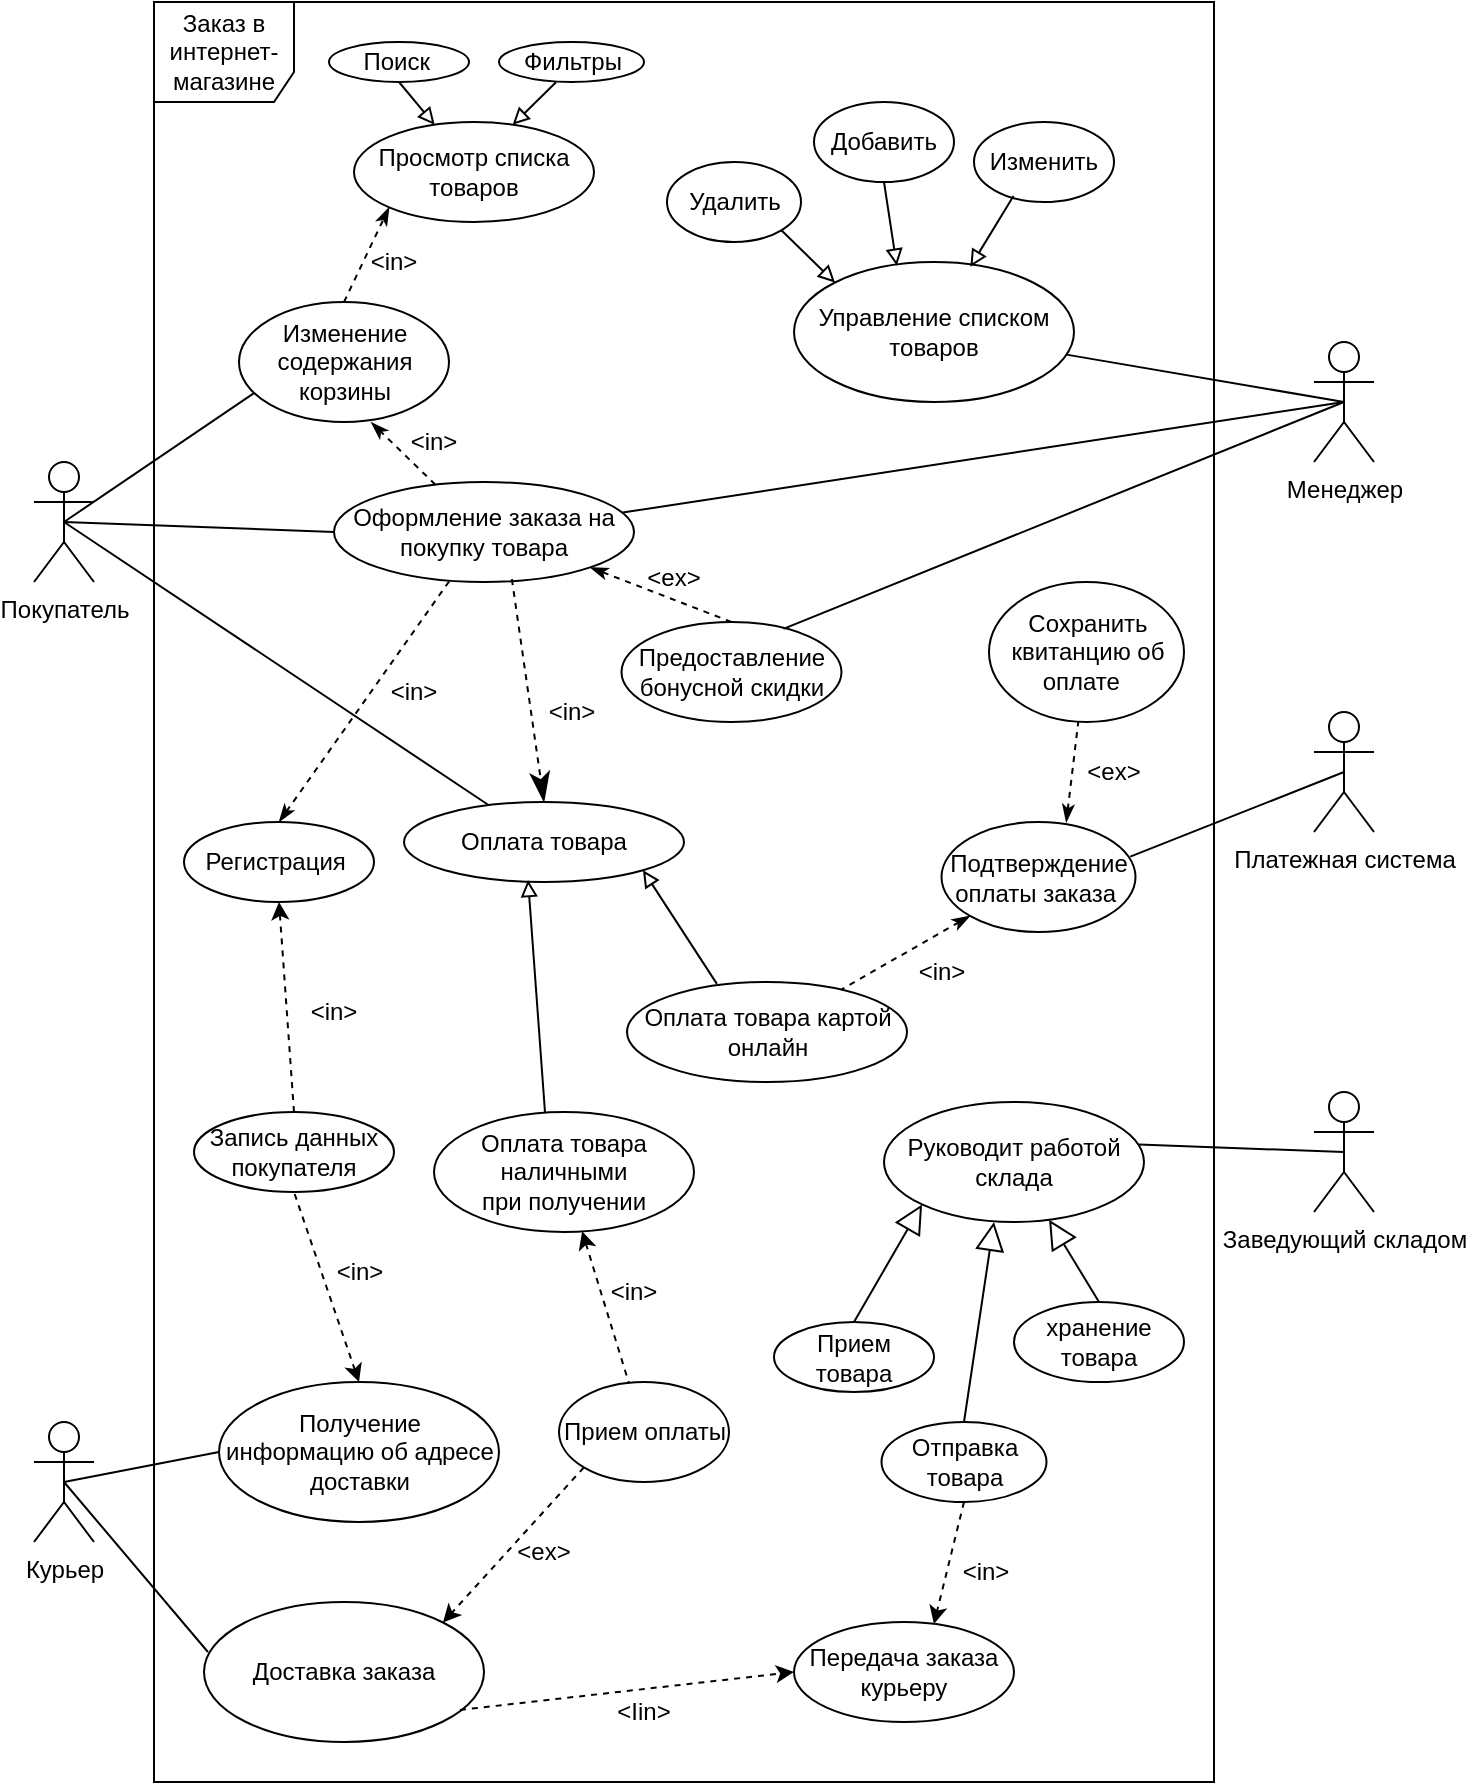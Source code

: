 <mxfile version="20.7.4" type="github">
  <diagram id="VsPfUK0BsPWMCRSnXzUu" name="Страница 1">
    <mxGraphModel dx="1707" dy="1631" grid="1" gridSize="10" guides="1" tooltips="1" connect="1" arrows="1" fold="1" page="1" pageScale="1" pageWidth="827" pageHeight="1169" math="0" shadow="0">
      <root>
        <mxCell id="0" />
        <mxCell id="1" parent="0" />
        <mxCell id="DnLe0oTCJf5O1xozWFYB-38" value="Заказ в интернет-магазине" style="shape=umlFrame;whiteSpace=wrap;html=1;width=70;height=50;" vertex="1" parent="1">
          <mxGeometry x="60" y="-60" width="530" height="890" as="geometry" />
        </mxCell>
        <mxCell id="5ew_u-OObYazUknkJd4i-4" value="Покупатель" style="shape=umlActor;verticalLabelPosition=bottom;verticalAlign=top;html=1;outlineConnect=0;" parent="1" vertex="1">
          <mxGeometry y="170" width="30" height="60" as="geometry" />
        </mxCell>
        <mxCell id="5ew_u-OObYazUknkJd4i-5" value="Менеджер" style="shape=umlActor;verticalLabelPosition=bottom;verticalAlign=top;html=1;outlineConnect=0;" parent="1" vertex="1">
          <mxGeometry x="640" y="110" width="30" height="60" as="geometry" />
        </mxCell>
        <mxCell id="5ew_u-OObYazUknkJd4i-12" value="Просмотр списка товаров" style="ellipse;whiteSpace=wrap;html=1;" parent="1" vertex="1">
          <mxGeometry x="160" width="120" height="50" as="geometry" />
        </mxCell>
        <mxCell id="5ew_u-OObYazUknkJd4i-13" value="Изменение содержания корзины" style="ellipse;whiteSpace=wrap;html=1;" parent="1" vertex="1">
          <mxGeometry x="102.5" y="90" width="105" height="60" as="geometry" />
        </mxCell>
        <mxCell id="5ew_u-OObYazUknkJd4i-15" value="Оформление заказа на покупку товара" style="ellipse;whiteSpace=wrap;html=1;" parent="1" vertex="1">
          <mxGeometry x="150" y="180" width="150" height="50" as="geometry" />
        </mxCell>
        <mxCell id="5ew_u-OObYazUknkJd4i-16" value="Оплата товара" style="ellipse;whiteSpace=wrap;html=1;" parent="1" vertex="1">
          <mxGeometry x="185" y="340" width="140" height="40" as="geometry" />
        </mxCell>
        <mxCell id="5ew_u-OObYazUknkJd4i-17" value="Регистрация&amp;nbsp;" style="ellipse;whiteSpace=wrap;html=1;" parent="1" vertex="1">
          <mxGeometry x="75" y="350" width="95" height="40" as="geometry" />
        </mxCell>
        <mxCell id="5ew_u-OObYazUknkJd4i-18" value="Предоставление бонусной скидки" style="ellipse;whiteSpace=wrap;html=1;" parent="1" vertex="1">
          <mxGeometry x="293.75" y="250" width="110" height="50" as="geometry" />
        </mxCell>
        <mxCell id="5ew_u-OObYazUknkJd4i-20" value="" style="endArrow=none;html=1;rounded=0;exitX=0.5;exitY=0.5;exitDx=0;exitDy=0;exitPerimeter=0;entryX=0;entryY=0.5;entryDx=0;entryDy=0;" parent="1" source="5ew_u-OObYazUknkJd4i-4" target="5ew_u-OObYazUknkJd4i-15" edge="1">
          <mxGeometry width="50" height="50" relative="1" as="geometry">
            <mxPoint x="110" y="260" as="sourcePoint" />
            <mxPoint x="160" y="210" as="targetPoint" />
          </mxGeometry>
        </mxCell>
        <mxCell id="5ew_u-OObYazUknkJd4i-21" value="" style="endArrow=none;html=1;rounded=0;exitX=0.5;exitY=0;exitDx=0;exitDy=0;startArrow=classicThin;startFill=1;dashed=1;" parent="1" source="5ew_u-OObYazUknkJd4i-17" target="5ew_u-OObYazUknkJd4i-15" edge="1">
          <mxGeometry width="50" height="50" relative="1" as="geometry">
            <mxPoint x="160" y="280" as="sourcePoint" />
            <mxPoint x="210" y="230" as="targetPoint" />
          </mxGeometry>
        </mxCell>
        <mxCell id="5ew_u-OObYazUknkJd4i-22" value="" style="endArrow=classicThin;html=1;rounded=0;exitX=0.5;exitY=0;exitDx=0;exitDy=0;entryX=1;entryY=1;entryDx=0;entryDy=0;dashed=1;endFill=1;" parent="1" source="5ew_u-OObYazUknkJd4i-18" target="5ew_u-OObYazUknkJd4i-15" edge="1">
          <mxGeometry width="50" height="50" relative="1" as="geometry">
            <mxPoint x="270" y="270" as="sourcePoint" />
            <mxPoint x="270" y="220" as="targetPoint" />
          </mxGeometry>
        </mxCell>
        <mxCell id="5ew_u-OObYazUknkJd4i-24" value="Оплата товара наличными&lt;br&gt;при получении" style="ellipse;whiteSpace=wrap;html=1;" parent="1" vertex="1">
          <mxGeometry x="200" y="495" width="130" height="60" as="geometry" />
        </mxCell>
        <mxCell id="5ew_u-OObYazUknkJd4i-25" value="Оплата товара картой онлайн" style="ellipse;whiteSpace=wrap;html=1;" parent="1" vertex="1">
          <mxGeometry x="296.5" y="430" width="140" height="50" as="geometry" />
        </mxCell>
        <mxCell id="5ew_u-OObYazUknkJd4i-27" value="&amp;lt;ex&amp;gt;" style="text;html=1;strokeColor=none;fillColor=none;align=center;verticalAlign=middle;whiteSpace=wrap;rounded=0;" parent="1" vertex="1">
          <mxGeometry x="305" y="225" width="30" height="5" as="geometry" />
        </mxCell>
        <mxCell id="5ew_u-OObYazUknkJd4i-28" value="&amp;lt;in&amp;gt;" style="text;html=1;strokeColor=none;fillColor=none;align=center;verticalAlign=middle;whiteSpace=wrap;rounded=0;" parent="1" vertex="1">
          <mxGeometry x="165" y="275" width="50" height="20" as="geometry" />
        </mxCell>
        <mxCell id="5ew_u-OObYazUknkJd4i-29" value="" style="endArrow=none;html=1;rounded=0;entryX=0.5;entryY=0.5;entryDx=0;entryDy=0;entryPerimeter=0;" parent="1" source="5ew_u-OObYazUknkJd4i-16" target="5ew_u-OObYazUknkJd4i-4" edge="1">
          <mxGeometry width="50" height="50" relative="1" as="geometry">
            <mxPoint x="120" y="350" as="sourcePoint" />
            <mxPoint x="170" y="300" as="targetPoint" />
          </mxGeometry>
        </mxCell>
        <mxCell id="5ew_u-OObYazUknkJd4i-30" value="" style="endArrow=block;html=1;rounded=0;entryX=0.443;entryY=0.975;entryDx=0;entryDy=0;entryPerimeter=0;exitX=0.427;exitY=0.004;exitDx=0;exitDy=0;exitPerimeter=0;startArrow=none;startFill=0;endFill=0;" parent="1" source="5ew_u-OObYazUknkJd4i-24" target="5ew_u-OObYazUknkJd4i-16" edge="1">
          <mxGeometry width="50" height="50" relative="1" as="geometry">
            <mxPoint x="140" y="410" as="sourcePoint" />
            <mxPoint x="190" y="360" as="targetPoint" />
          </mxGeometry>
        </mxCell>
        <mxCell id="5ew_u-OObYazUknkJd4i-31" value="" style="endArrow=block;html=1;rounded=0;endFill=0;exitX=0.321;exitY=0.019;exitDx=0;exitDy=0;exitPerimeter=0;entryX=1;entryY=1;entryDx=0;entryDy=0;" parent="1" source="5ew_u-OObYazUknkJd4i-25" target="5ew_u-OObYazUknkJd4i-16" edge="1">
          <mxGeometry width="50" height="50" relative="1" as="geometry">
            <mxPoint x="310" y="410" as="sourcePoint" />
            <mxPoint x="380" y="350" as="targetPoint" />
          </mxGeometry>
        </mxCell>
        <mxCell id="5ew_u-OObYazUknkJd4i-32" value="Управление списком товаров" style="ellipse;whiteSpace=wrap;html=1;" parent="1" vertex="1">
          <mxGeometry x="380" y="70" width="140" height="70" as="geometry" />
        </mxCell>
        <mxCell id="5ew_u-OObYazUknkJd4i-37" value="" style="endArrow=none;html=1;rounded=0;exitX=0.736;exitY=0.069;exitDx=0;exitDy=0;exitPerimeter=0;entryX=0.5;entryY=0.5;entryDx=0;entryDy=0;entryPerimeter=0;" parent="1" source="5ew_u-OObYazUknkJd4i-18" target="5ew_u-OObYazUknkJd4i-5" edge="1">
          <mxGeometry width="50" height="50" relative="1" as="geometry">
            <mxPoint x="510" y="110" as="sourcePoint" />
            <mxPoint x="560" y="60" as="targetPoint" />
          </mxGeometry>
        </mxCell>
        <mxCell id="5ew_u-OObYazUknkJd4i-38" value="" style="endArrow=none;html=1;rounded=0;entryX=0.5;entryY=0.5;entryDx=0;entryDy=0;entryPerimeter=0;" parent="1" source="5ew_u-OObYazUknkJd4i-32" target="5ew_u-OObYazUknkJd4i-5" edge="1">
          <mxGeometry width="50" height="50" relative="1" as="geometry">
            <mxPoint x="500" y="100" as="sourcePoint" />
            <mxPoint x="550" y="50" as="targetPoint" />
          </mxGeometry>
        </mxCell>
        <mxCell id="5ew_u-OObYazUknkJd4i-46" value="" style="endArrow=classicThin;html=1;rounded=0;entryX=0;entryY=1;entryDx=0;entryDy=0;exitX=0.5;exitY=0;exitDx=0;exitDy=0;startArrow=none;startFill=0;dashed=1;endFill=1;" parent="1" source="5ew_u-OObYazUknkJd4i-13" target="5ew_u-OObYazUknkJd4i-12" edge="1">
          <mxGeometry width="50" height="50" relative="1" as="geometry">
            <mxPoint x="200" y="110" as="sourcePoint" />
            <mxPoint x="250" y="60" as="targetPoint" />
          </mxGeometry>
        </mxCell>
        <mxCell id="5ew_u-OObYazUknkJd4i-47" value="&amp;lt;in&amp;gt;" style="text;html=1;strokeColor=none;fillColor=none;align=center;verticalAlign=middle;whiteSpace=wrap;rounded=0;" parent="1" vertex="1">
          <mxGeometry x="160" y="60" width="40" height="20" as="geometry" />
        </mxCell>
        <mxCell id="5ew_u-OObYazUknkJd4i-50" value="" style="endArrow=classicThin;html=1;rounded=0;dashed=1;entryX=0.629;entryY=1.002;entryDx=0;entryDy=0;entryPerimeter=0;startArrow=none;startFill=0;endFill=1;" parent="1" source="5ew_u-OObYazUknkJd4i-15" target="5ew_u-OObYazUknkJd4i-13" edge="1">
          <mxGeometry width="50" height="50" relative="1" as="geometry">
            <mxPoint x="150" y="200" as="sourcePoint" />
            <mxPoint x="200" y="150" as="targetPoint" />
          </mxGeometry>
        </mxCell>
        <mxCell id="5ew_u-OObYazUknkJd4i-52" value="&amp;lt;in&amp;gt;" style="text;html=1;strokeColor=none;fillColor=none;align=center;verticalAlign=middle;whiteSpace=wrap;rounded=0;" parent="1" vertex="1">
          <mxGeometry x="180" y="150" width="40" height="20" as="geometry" />
        </mxCell>
        <mxCell id="5ew_u-OObYazUknkJd4i-58" value="" style="endArrow=none;dashed=1;html=1;rounded=0;exitX=0.643;exitY=0.003;exitDx=0;exitDy=0;endFill=0;exitPerimeter=0;startArrow=classicThin;startFill=1;" parent="1" source="5ew_u-OObYazUknkJd4i-63" target="5ew_u-OObYazUknkJd4i-59" edge="1">
          <mxGeometry width="50" height="50" relative="1" as="geometry">
            <mxPoint x="370" y="290" as="sourcePoint" />
            <mxPoint x="420" y="240" as="targetPoint" />
          </mxGeometry>
        </mxCell>
        <mxCell id="5ew_u-OObYazUknkJd4i-59" value="Сохранить квитанцию об оплате&amp;nbsp;&amp;nbsp;" style="ellipse;whiteSpace=wrap;html=1;" parent="1" vertex="1">
          <mxGeometry x="477.5" y="230" width="97.5" height="70" as="geometry" />
        </mxCell>
        <mxCell id="5ew_u-OObYazUknkJd4i-60" value="&amp;lt;ex&amp;gt;" style="text;html=1;strokeColor=none;fillColor=none;align=center;verticalAlign=middle;whiteSpace=wrap;rounded=0;" parent="1" vertex="1">
          <mxGeometry x="525" y="315" width="30" height="20" as="geometry" />
        </mxCell>
        <mxCell id="5ew_u-OObYazUknkJd4i-61" value="" style="endArrow=none;html=1;rounded=0;dashed=1;startArrow=classicThin;startFill=1;" parent="1" source="5ew_u-OObYazUknkJd4i-63" target="5ew_u-OObYazUknkJd4i-25" edge="1">
          <mxGeometry width="50" height="50" relative="1" as="geometry">
            <mxPoint x="370" y="290" as="sourcePoint" />
            <mxPoint x="403.493" y="320.919" as="targetPoint" />
          </mxGeometry>
        </mxCell>
        <mxCell id="5ew_u-OObYazUknkJd4i-63" value="Подтверждение&lt;br&gt;оплаты заказа&amp;nbsp;" style="ellipse;whiteSpace=wrap;html=1;" parent="1" vertex="1">
          <mxGeometry x="453.75" y="350" width="97" height="55" as="geometry" />
        </mxCell>
        <mxCell id="5ew_u-OObYazUknkJd4i-66" value="&amp;lt;in&amp;gt;" style="text;html=1;strokeColor=none;fillColor=none;align=center;verticalAlign=middle;whiteSpace=wrap;rounded=0;" parent="1" vertex="1">
          <mxGeometry x="423.75" y="410" width="60" height="30" as="geometry" />
        </mxCell>
        <mxCell id="5ew_u-OObYazUknkJd4i-67" value="Платежная система" style="shape=umlActor;verticalLabelPosition=bottom;verticalAlign=top;html=1;outlineConnect=0;" parent="1" vertex="1">
          <mxGeometry x="640" y="295" width="30" height="60" as="geometry" />
        </mxCell>
        <mxCell id="5ew_u-OObYazUknkJd4i-68" value="" style="endArrow=none;html=1;rounded=0;exitX=0.973;exitY=0.315;exitDx=0;exitDy=0;exitPerimeter=0;entryX=0.5;entryY=0.5;entryDx=0;entryDy=0;entryPerimeter=0;" parent="1" source="5ew_u-OObYazUknkJd4i-63" target="5ew_u-OObYazUknkJd4i-67" edge="1">
          <mxGeometry width="50" height="50" relative="1" as="geometry">
            <mxPoint x="500" y="330" as="sourcePoint" />
            <mxPoint x="550" y="280" as="targetPoint" />
          </mxGeometry>
        </mxCell>
        <mxCell id="5ew_u-OObYazUknkJd4i-75" value="Фильтры" style="ellipse;whiteSpace=wrap;html=1;" parent="1" vertex="1">
          <mxGeometry x="232.5" y="-40" width="72.5" height="20" as="geometry" />
        </mxCell>
        <mxCell id="5ew_u-OObYazUknkJd4i-76" value="Поиск&amp;nbsp;" style="ellipse;whiteSpace=wrap;html=1;" parent="1" vertex="1">
          <mxGeometry x="147.5" y="-40" width="70" height="20" as="geometry" />
        </mxCell>
        <mxCell id="5ew_u-OObYazUknkJd4i-77" value="" style="endArrow=none;html=1;rounded=0;exitX=0.661;exitY=0.028;exitDx=0;exitDy=0;exitPerimeter=0;entryX=0.393;entryY=1.007;entryDx=0;entryDy=0;startArrow=block;startFill=0;entryPerimeter=0;" parent="1" source="5ew_u-OObYazUknkJd4i-12" target="5ew_u-OObYazUknkJd4i-75" edge="1">
          <mxGeometry width="50" height="50" relative="1" as="geometry">
            <mxPoint x="250" y="40" as="sourcePoint" />
            <mxPoint x="300" y="-10" as="targetPoint" />
          </mxGeometry>
        </mxCell>
        <mxCell id="5ew_u-OObYazUknkJd4i-82" value="" style="endArrow=none;html=1;rounded=0;entryX=0.5;entryY=1;entryDx=0;entryDy=0;startArrow=block;startFill=0;" parent="1" source="5ew_u-OObYazUknkJd4i-12" target="5ew_u-OObYazUknkJd4i-76" edge="1">
          <mxGeometry width="50" height="50" relative="1" as="geometry">
            <mxPoint x="250" y="90" as="sourcePoint" />
            <mxPoint x="300" y="40" as="targetPoint" />
            <Array as="points" />
          </mxGeometry>
        </mxCell>
        <mxCell id="NsoH8pVkTyJm_LZlXLT9-8" value="" style="endArrow=none;html=1;rounded=0;exitX=0.5;exitY=0.5;exitDx=0;exitDy=0;endFill=0;exitPerimeter=0;entryX=0.962;entryY=0.306;entryDx=0;entryDy=0;entryPerimeter=0;" parent="1" source="5ew_u-OObYazUknkJd4i-5" target="5ew_u-OObYazUknkJd4i-15" edge="1">
          <mxGeometry width="50" height="50" relative="1" as="geometry">
            <mxPoint x="411.154" y="443.185" as="sourcePoint" />
            <mxPoint x="462.669" y="303.862" as="targetPoint" />
            <Array as="points" />
          </mxGeometry>
        </mxCell>
        <mxCell id="NsoH8pVkTyJm_LZlXLT9-13" value="" style="endArrow=none;endFill=0;endSize=12;html=1;rounded=0;entryX=0.073;entryY=0.757;entryDx=0;entryDy=0;entryPerimeter=0;exitX=0.5;exitY=0.5;exitDx=0;exitDy=0;exitPerimeter=0;" parent="1" source="5ew_u-OObYazUknkJd4i-4" target="5ew_u-OObYazUknkJd4i-13" edge="1">
          <mxGeometry width="160" relative="1" as="geometry">
            <mxPoint x="20" y="180" as="sourcePoint" />
            <mxPoint x="180" y="180" as="targetPoint" />
          </mxGeometry>
        </mxCell>
        <mxCell id="NsoH8pVkTyJm_LZlXLT9-15" value="" style="endArrow=classicThin;dashed=1;endFill=1;endSize=12;html=1;rounded=0;exitX=0.593;exitY=0.972;exitDx=0;exitDy=0;exitPerimeter=0;entryX=0.5;entryY=0;entryDx=0;entryDy=0;" parent="1" source="5ew_u-OObYazUknkJd4i-15" target="5ew_u-OObYazUknkJd4i-16" edge="1">
          <mxGeometry width="160" relative="1" as="geometry">
            <mxPoint x="240" y="290" as="sourcePoint" />
            <mxPoint x="400" y="290" as="targetPoint" />
          </mxGeometry>
        </mxCell>
        <mxCell id="NsoH8pVkTyJm_LZlXLT9-16" value="&amp;lt;in&amp;gt;" style="text;html=1;strokeColor=none;fillColor=none;align=center;verticalAlign=middle;whiteSpace=wrap;rounded=0;" parent="1" vertex="1">
          <mxGeometry x="243.75" y="285" width="50" height="20" as="geometry" />
        </mxCell>
        <mxCell id="NsoH8pVkTyJm_LZlXLT9-17" value="Удалить" style="ellipse;whiteSpace=wrap;html=1;" parent="1" vertex="1">
          <mxGeometry x="316.5" y="20" width="67" height="40" as="geometry" />
        </mxCell>
        <mxCell id="NsoH8pVkTyJm_LZlXLT9-18" value="Добавить" style="ellipse;whiteSpace=wrap;html=1;" parent="1" vertex="1">
          <mxGeometry x="390" y="-10" width="70" height="40" as="geometry" />
        </mxCell>
        <mxCell id="NsoH8pVkTyJm_LZlXLT9-19" value="Изменить" style="ellipse;whiteSpace=wrap;html=1;" parent="1" vertex="1">
          <mxGeometry x="470" width="70" height="40" as="geometry" />
        </mxCell>
        <mxCell id="NsoH8pVkTyJm_LZlXLT9-20" value="" style="endArrow=none;html=1;rounded=0;exitX=0.63;exitY=0.034;exitDx=0;exitDy=0;exitPerimeter=0;entryX=0.282;entryY=0.924;entryDx=0;entryDy=0;startArrow=block;startFill=0;entryPerimeter=0;" parent="1" source="5ew_u-OObYazUknkJd4i-32" target="NsoH8pVkTyJm_LZlXLT9-19" edge="1">
          <mxGeometry width="50" height="50" relative="1" as="geometry">
            <mxPoint x="242.71" y="21.12" as="sourcePoint" />
            <mxPoint x="270.992" y="-9.86" as="targetPoint" />
          </mxGeometry>
        </mxCell>
        <mxCell id="NsoH8pVkTyJm_LZlXLT9-21" value="" style="endArrow=none;html=1;rounded=0;exitX=0.367;exitY=0.026;exitDx=0;exitDy=0;entryX=0.5;entryY=1;entryDx=0;entryDy=0;startArrow=block;startFill=0;exitPerimeter=0;" parent="1" source="5ew_u-OObYazUknkJd4i-32" target="NsoH8pVkTyJm_LZlXLT9-18" edge="1">
          <mxGeometry width="50" height="50" relative="1" as="geometry">
            <mxPoint x="497.52" y="84.83" as="sourcePoint" />
            <mxPoint x="499.74" y="46.96" as="targetPoint" />
            <Array as="points" />
          </mxGeometry>
        </mxCell>
        <mxCell id="NsoH8pVkTyJm_LZlXLT9-22" value="" style="endArrow=none;html=1;rounded=0;exitX=0;exitY=0;exitDx=0;exitDy=0;entryX=1;entryY=1;entryDx=0;entryDy=0;startArrow=block;startFill=0;" parent="1" source="5ew_u-OObYazUknkJd4i-32" target="NsoH8pVkTyJm_LZlXLT9-17" edge="1">
          <mxGeometry width="50" height="50" relative="1" as="geometry">
            <mxPoint x="460" y="80" as="sourcePoint" />
            <mxPoint x="435" y="40" as="targetPoint" />
            <Array as="points" />
          </mxGeometry>
        </mxCell>
        <mxCell id="NsoH8pVkTyJm_LZlXLT9-23" value="Заведующий складом" style="shape=umlActor;verticalLabelPosition=bottom;verticalAlign=top;html=1;" parent="1" vertex="1">
          <mxGeometry x="640" y="485" width="30" height="60" as="geometry" />
        </mxCell>
        <mxCell id="NsoH8pVkTyJm_LZlXLT9-24" value="Руководит работой склада" style="ellipse;whiteSpace=wrap;html=1;" parent="1" vertex="1">
          <mxGeometry x="425" y="490" width="130" height="60" as="geometry" />
        </mxCell>
        <mxCell id="NsoH8pVkTyJm_LZlXLT9-25" value="" style="endArrow=none;endFill=0;endSize=12;html=1;rounded=0;entryX=0.5;entryY=0.5;entryDx=0;entryDy=0;entryPerimeter=0;exitX=0.981;exitY=0.355;exitDx=0;exitDy=0;exitPerimeter=0;" parent="1" source="NsoH8pVkTyJm_LZlXLT9-24" target="NsoH8pVkTyJm_LZlXLT9-23" edge="1">
          <mxGeometry width="160" relative="1" as="geometry">
            <mxPoint x="500" y="560" as="sourcePoint" />
            <mxPoint x="660" y="560" as="targetPoint" />
          </mxGeometry>
        </mxCell>
        <mxCell id="NsoH8pVkTyJm_LZlXLT9-26" value="Прием товара" style="ellipse;whiteSpace=wrap;html=1;" parent="1" vertex="1">
          <mxGeometry x="370" y="600" width="80" height="35" as="geometry" />
        </mxCell>
        <mxCell id="NsoH8pVkTyJm_LZlXLT9-27" value="Отправка товара" style="ellipse;whiteSpace=wrap;html=1;" parent="1" vertex="1">
          <mxGeometry x="423.75" y="650" width="82.5" height="40" as="geometry" />
        </mxCell>
        <mxCell id="NsoH8pVkTyJm_LZlXLT9-28" value="хранение товара" style="ellipse;whiteSpace=wrap;html=1;" parent="1" vertex="1">
          <mxGeometry x="490" y="590" width="85" height="40" as="geometry" />
        </mxCell>
        <mxCell id="NsoH8pVkTyJm_LZlXLT9-30" value="" style="endArrow=block;endFill=0;endSize=12;html=1;rounded=0;entryX=0;entryY=1;entryDx=0;entryDy=0;startArrow=none;startFill=0;exitX=0.5;exitY=0;exitDx=0;exitDy=0;" parent="1" source="NsoH8pVkTyJm_LZlXLT9-26" target="NsoH8pVkTyJm_LZlXLT9-24" edge="1">
          <mxGeometry width="160" relative="1" as="geometry">
            <mxPoint x="420" y="570" as="sourcePoint" />
            <mxPoint x="510" y="680" as="targetPoint" />
          </mxGeometry>
        </mxCell>
        <mxCell id="NsoH8pVkTyJm_LZlXLT9-31" value="" style="endArrow=block;endFill=0;endSize=12;html=1;rounded=0;entryX=0.423;entryY=1;entryDx=0;entryDy=0;startArrow=none;startFill=0;exitX=0.5;exitY=0;exitDx=0;exitDy=0;entryPerimeter=0;" parent="1" source="NsoH8pVkTyJm_LZlXLT9-27" target="NsoH8pVkTyJm_LZlXLT9-24" edge="1">
          <mxGeometry width="160" relative="1" as="geometry">
            <mxPoint x="407.5" y="590" as="sourcePoint" />
            <mxPoint x="429.038" y="541.213" as="targetPoint" />
          </mxGeometry>
        </mxCell>
        <mxCell id="NsoH8pVkTyJm_LZlXLT9-32" value="" style="endArrow=block;endFill=0;endSize=12;html=1;rounded=0;startArrow=none;startFill=0;exitX=0.5;exitY=0;exitDx=0;exitDy=0;" parent="1" source="NsoH8pVkTyJm_LZlXLT9-28" target="NsoH8pVkTyJm_LZlXLT9-24" edge="1">
          <mxGeometry width="160" relative="1" as="geometry">
            <mxPoint x="483.25" y="625" as="sourcePoint" />
            <mxPoint x="475" y="550" as="targetPoint" />
          </mxGeometry>
        </mxCell>
        <mxCell id="DnLe0oTCJf5O1xozWFYB-1" value="Курьер" style="shape=umlActor;verticalLabelPosition=bottom;verticalAlign=top;html=1;" vertex="1" parent="1">
          <mxGeometry y="650" width="30" height="60" as="geometry" />
        </mxCell>
        <mxCell id="DnLe0oTCJf5O1xozWFYB-3" value="Получение информацию об адресе доставки" style="ellipse;whiteSpace=wrap;html=1;" vertex="1" parent="1">
          <mxGeometry x="92.5" y="630" width="140" height="70" as="geometry" />
        </mxCell>
        <mxCell id="DnLe0oTCJf5O1xozWFYB-10" value="" style="endArrow=none;html=1;rounded=0;entryX=0;entryY=0.5;entryDx=0;entryDy=0;exitX=0.5;exitY=0.5;exitDx=0;exitDy=0;exitPerimeter=0;" edge="1" parent="1" source="DnLe0oTCJf5O1xozWFYB-1" target="DnLe0oTCJf5O1xozWFYB-3">
          <mxGeometry width="50" height="50" relative="1" as="geometry">
            <mxPoint x="70" y="620" as="sourcePoint" />
            <mxPoint x="120" y="570" as="targetPoint" />
          </mxGeometry>
        </mxCell>
        <mxCell id="DnLe0oTCJf5O1xozWFYB-11" value="Запись данных покупателя" style="ellipse;whiteSpace=wrap;html=1;" vertex="1" parent="1">
          <mxGeometry x="80" y="495" width="100" height="40" as="geometry" />
        </mxCell>
        <mxCell id="DnLe0oTCJf5O1xozWFYB-12" value="" style="endArrow=classic;html=1;rounded=0;exitX=0.5;exitY=0;exitDx=0;exitDy=0;entryX=0.5;entryY=1;entryDx=0;entryDy=0;dashed=1;" edge="1" parent="1" source="DnLe0oTCJf5O1xozWFYB-11" target="5ew_u-OObYazUknkJd4i-17">
          <mxGeometry width="50" height="50" relative="1" as="geometry">
            <mxPoint x="130" y="590" as="sourcePoint" />
            <mxPoint x="180" y="540" as="targetPoint" />
          </mxGeometry>
        </mxCell>
        <mxCell id="DnLe0oTCJf5O1xozWFYB-13" value="" style="endArrow=none;html=1;rounded=0;dashed=1;entryX=0.5;entryY=1;entryDx=0;entryDy=0;exitX=0.5;exitY=0;exitDx=0;exitDy=0;startArrow=classic;startFill=1;endFill=0;" edge="1" parent="1" source="DnLe0oTCJf5O1xozWFYB-3" target="DnLe0oTCJf5O1xozWFYB-11">
          <mxGeometry width="50" height="50" relative="1" as="geometry">
            <mxPoint x="110" y="570" as="sourcePoint" />
            <mxPoint x="160" y="520" as="targetPoint" />
          </mxGeometry>
        </mxCell>
        <mxCell id="DnLe0oTCJf5O1xozWFYB-14" value="&amp;lt;in&amp;gt;" style="text;html=1;strokeColor=none;fillColor=none;align=center;verticalAlign=middle;whiteSpace=wrap;rounded=0;" vertex="1" parent="1">
          <mxGeometry x="120" y="430" width="60" height="30" as="geometry" />
        </mxCell>
        <mxCell id="DnLe0oTCJf5O1xozWFYB-15" value="&amp;lt;in&amp;gt;" style="text;html=1;strokeColor=none;fillColor=none;align=center;verticalAlign=middle;whiteSpace=wrap;rounded=0;" vertex="1" parent="1">
          <mxGeometry x="132.5" y="560" width="60" height="30" as="geometry" />
        </mxCell>
        <mxCell id="DnLe0oTCJf5O1xozWFYB-17" value="Доставка заказа" style="ellipse;whiteSpace=wrap;html=1;" vertex="1" parent="1">
          <mxGeometry x="85" y="740" width="140" height="70" as="geometry" />
        </mxCell>
        <mxCell id="DnLe0oTCJf5O1xozWFYB-18" value="" style="endArrow=none;html=1;rounded=0;exitX=0.5;exitY=0.5;exitDx=0;exitDy=0;exitPerimeter=0;entryX=0.014;entryY=0.357;entryDx=0;entryDy=0;entryPerimeter=0;" edge="1" parent="1" source="DnLe0oTCJf5O1xozWFYB-1" target="DnLe0oTCJf5O1xozWFYB-17">
          <mxGeometry width="50" height="50" relative="1" as="geometry">
            <mxPoint x="50" y="680" as="sourcePoint" />
            <mxPoint x="100" y="630" as="targetPoint" />
          </mxGeometry>
        </mxCell>
        <mxCell id="DnLe0oTCJf5O1xozWFYB-20" value="" style="endArrow=none;html=1;rounded=0;dashed=1;endFill=0;startArrow=classic;startFill=1;" edge="1" parent="1" source="5ew_u-OObYazUknkJd4i-24" target="DnLe0oTCJf5O1xozWFYB-31">
          <mxGeometry width="50" height="50" relative="1" as="geometry">
            <mxPoint x="230" y="610" as="sourcePoint" />
            <mxPoint x="280" y="560" as="targetPoint" />
          </mxGeometry>
        </mxCell>
        <mxCell id="DnLe0oTCJf5O1xozWFYB-21" value="&amp;lt;in&amp;gt;" style="text;html=1;strokeColor=none;fillColor=none;align=center;verticalAlign=middle;whiteSpace=wrap;rounded=0;" vertex="1" parent="1">
          <mxGeometry x="270" y="570" width="60" height="30" as="geometry" />
        </mxCell>
        <mxCell id="DnLe0oTCJf5O1xozWFYB-24" value="" style="endArrow=classic;html=1;rounded=0;dashed=1;exitX=0.5;exitY=1;exitDx=0;exitDy=0;entryX=0.636;entryY=0.02;entryDx=0;entryDy=0;entryPerimeter=0;" edge="1" parent="1" source="NsoH8pVkTyJm_LZlXLT9-27" target="DnLe0oTCJf5O1xozWFYB-25">
          <mxGeometry width="50" height="50" relative="1" as="geometry">
            <mxPoint x="480" y="720" as="sourcePoint" />
            <mxPoint x="530" y="670" as="targetPoint" />
          </mxGeometry>
        </mxCell>
        <mxCell id="DnLe0oTCJf5O1xozWFYB-25" value="Передача заказа&lt;br&gt;курьеру" style="ellipse;whiteSpace=wrap;html=1;" vertex="1" parent="1">
          <mxGeometry x="380" y="750" width="110" height="50" as="geometry" />
        </mxCell>
        <mxCell id="DnLe0oTCJf5O1xozWFYB-26" value="" style="endArrow=classic;html=1;rounded=0;dashed=1;exitX=0.914;exitY=0.771;exitDx=0;exitDy=0;exitPerimeter=0;entryX=0;entryY=0.5;entryDx=0;entryDy=0;" edge="1" parent="1" source="DnLe0oTCJf5O1xozWFYB-17" target="DnLe0oTCJf5O1xozWFYB-25">
          <mxGeometry width="50" height="50" relative="1" as="geometry">
            <mxPoint x="330" y="770" as="sourcePoint" />
            <mxPoint x="380" y="720" as="targetPoint" />
          </mxGeometry>
        </mxCell>
        <mxCell id="DnLe0oTCJf5O1xozWFYB-29" value="&amp;lt;Iin&amp;gt;" style="text;html=1;strokeColor=none;fillColor=none;align=center;verticalAlign=middle;whiteSpace=wrap;rounded=0;" vertex="1" parent="1">
          <mxGeometry x="275" y="780" width="60" height="30" as="geometry" />
        </mxCell>
        <mxCell id="DnLe0oTCJf5O1xozWFYB-30" value="&amp;lt;in&amp;gt;" style="text;html=1;strokeColor=none;fillColor=none;align=center;verticalAlign=middle;whiteSpace=wrap;rounded=0;" vertex="1" parent="1">
          <mxGeometry x="446.25" y="710" width="60" height="30" as="geometry" />
        </mxCell>
        <mxCell id="DnLe0oTCJf5O1xozWFYB-31" value="Прием оплаты" style="ellipse;whiteSpace=wrap;html=1;" vertex="1" parent="1">
          <mxGeometry x="262.5" y="630" width="85" height="50" as="geometry" />
        </mxCell>
        <mxCell id="DnLe0oTCJf5O1xozWFYB-33" value="" style="endArrow=classic;html=1;rounded=0;dashed=1;exitX=0;exitY=1;exitDx=0;exitDy=0;entryX=1;entryY=0;entryDx=0;entryDy=0;" edge="1" parent="1" source="DnLe0oTCJf5O1xozWFYB-31" target="DnLe0oTCJf5O1xozWFYB-17">
          <mxGeometry width="50" height="50" relative="1" as="geometry">
            <mxPoint x="220" y="740" as="sourcePoint" />
            <mxPoint x="270" y="690" as="targetPoint" />
          </mxGeometry>
        </mxCell>
        <mxCell id="DnLe0oTCJf5O1xozWFYB-34" value="&amp;lt;ex&amp;gt;" style="text;html=1;strokeColor=none;fillColor=none;align=center;verticalAlign=middle;whiteSpace=wrap;rounded=0;" vertex="1" parent="1">
          <mxGeometry x="225" y="700" width="60" height="30" as="geometry" />
        </mxCell>
      </root>
    </mxGraphModel>
  </diagram>
</mxfile>
